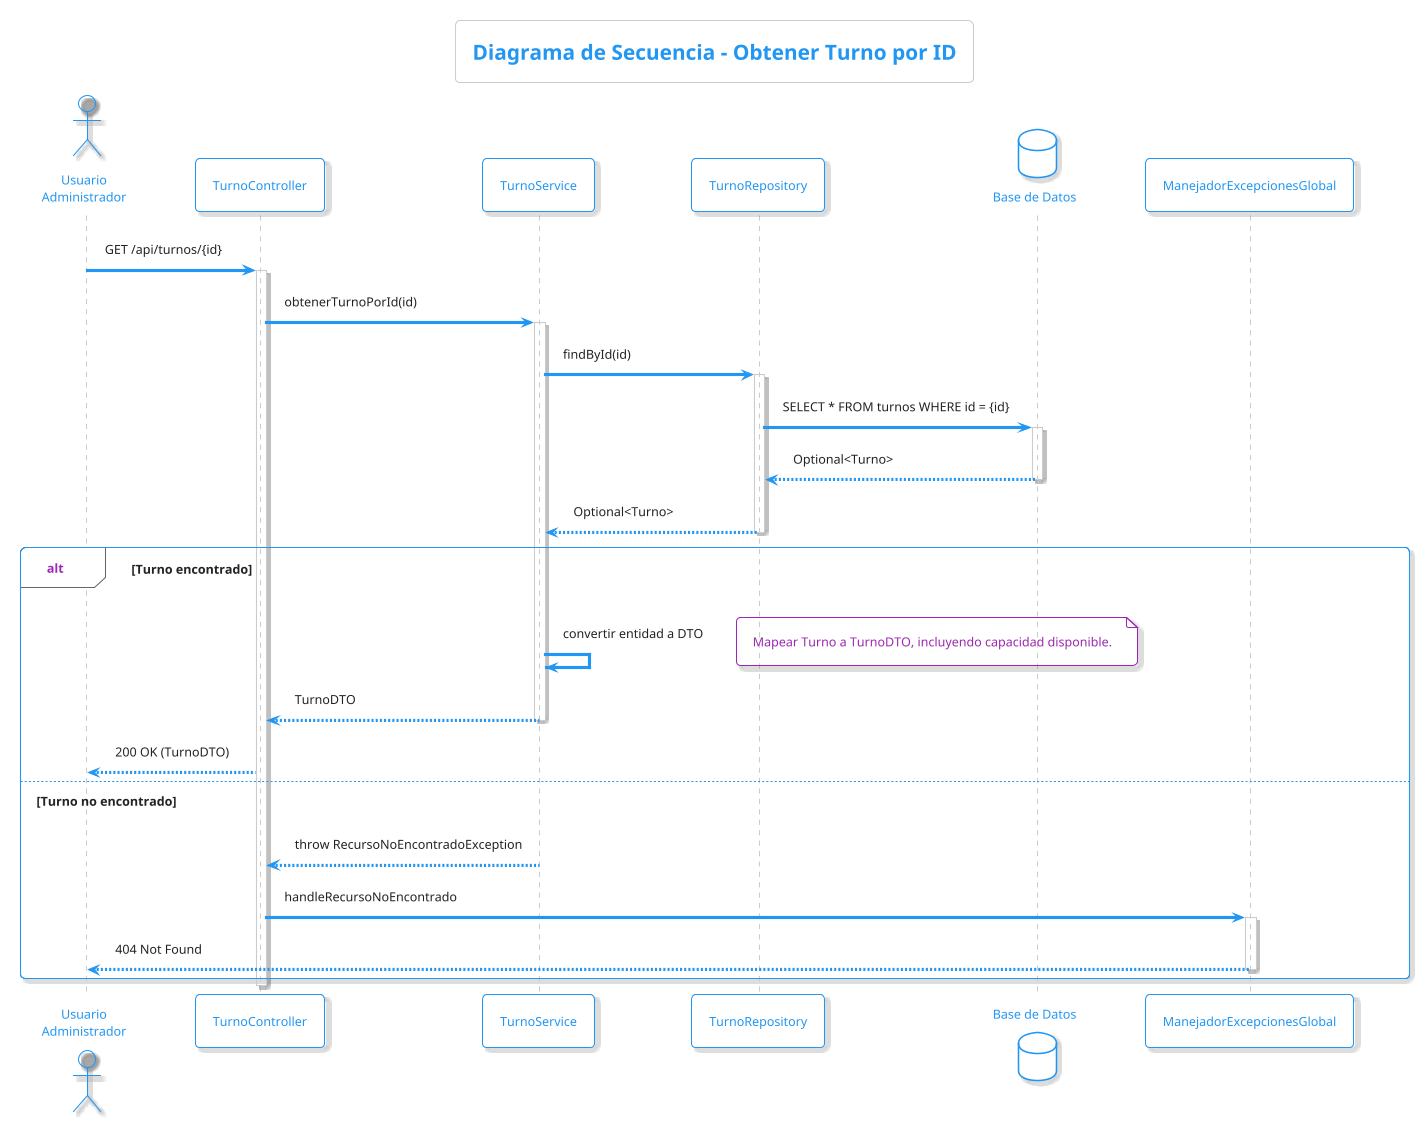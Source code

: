 @startuml sequence_obtener_turno_por_id
!theme materia-outline
title Diagrama de Secuencia - Obtener Turno por ID

' ===== PARTICIPANTES =====
actor "Usuario\nAdministrador" as Usuario
participant "TurnoController" as Controller
participant "TurnoService" as Service
participant "TurnoRepository" as Repository
database "Base de Datos" as DB

' ===== FLUJO PRINCIPAL =====
Usuario -> Controller : GET /api/turnos/{id}

activate Controller
Controller -> Service : obtenerTurnoPorId(id)
activate Service

Service -> Repository : findById(id)
activate Repository
Repository -> DB : SELECT * FROM turnos WHERE id = {id}
activate DB
DB --> Repository : Optional<Turno>
deactivate DB
Repository --> Service : Optional<Turno>
deactivate Repository

alt Turno encontrado
    Service -> Service : convertir entidad a DTO
    note right: Mapear Turno a TurnoDTO, incluyendo capacidad disponible.
    Service --> Controller : TurnoDTO
    deactivate Service
    Controller --> Usuario : 200 OK (TurnoDTO)
else Turno no encontrado
    Service --> Controller : throw RecursoNoEncontradoException
    deactivate Service
    Controller -> ManejadorExcepcionesGlobal : handleRecursoNoEncontrado
    activate ManejadorExcepcionesGlobal
    ManejadorExcepcionesGlobal --> Usuario : 404 Not Found
    deactivate ManejadorExcepcionesGlobal
end

deactivate Controller

@enduml
